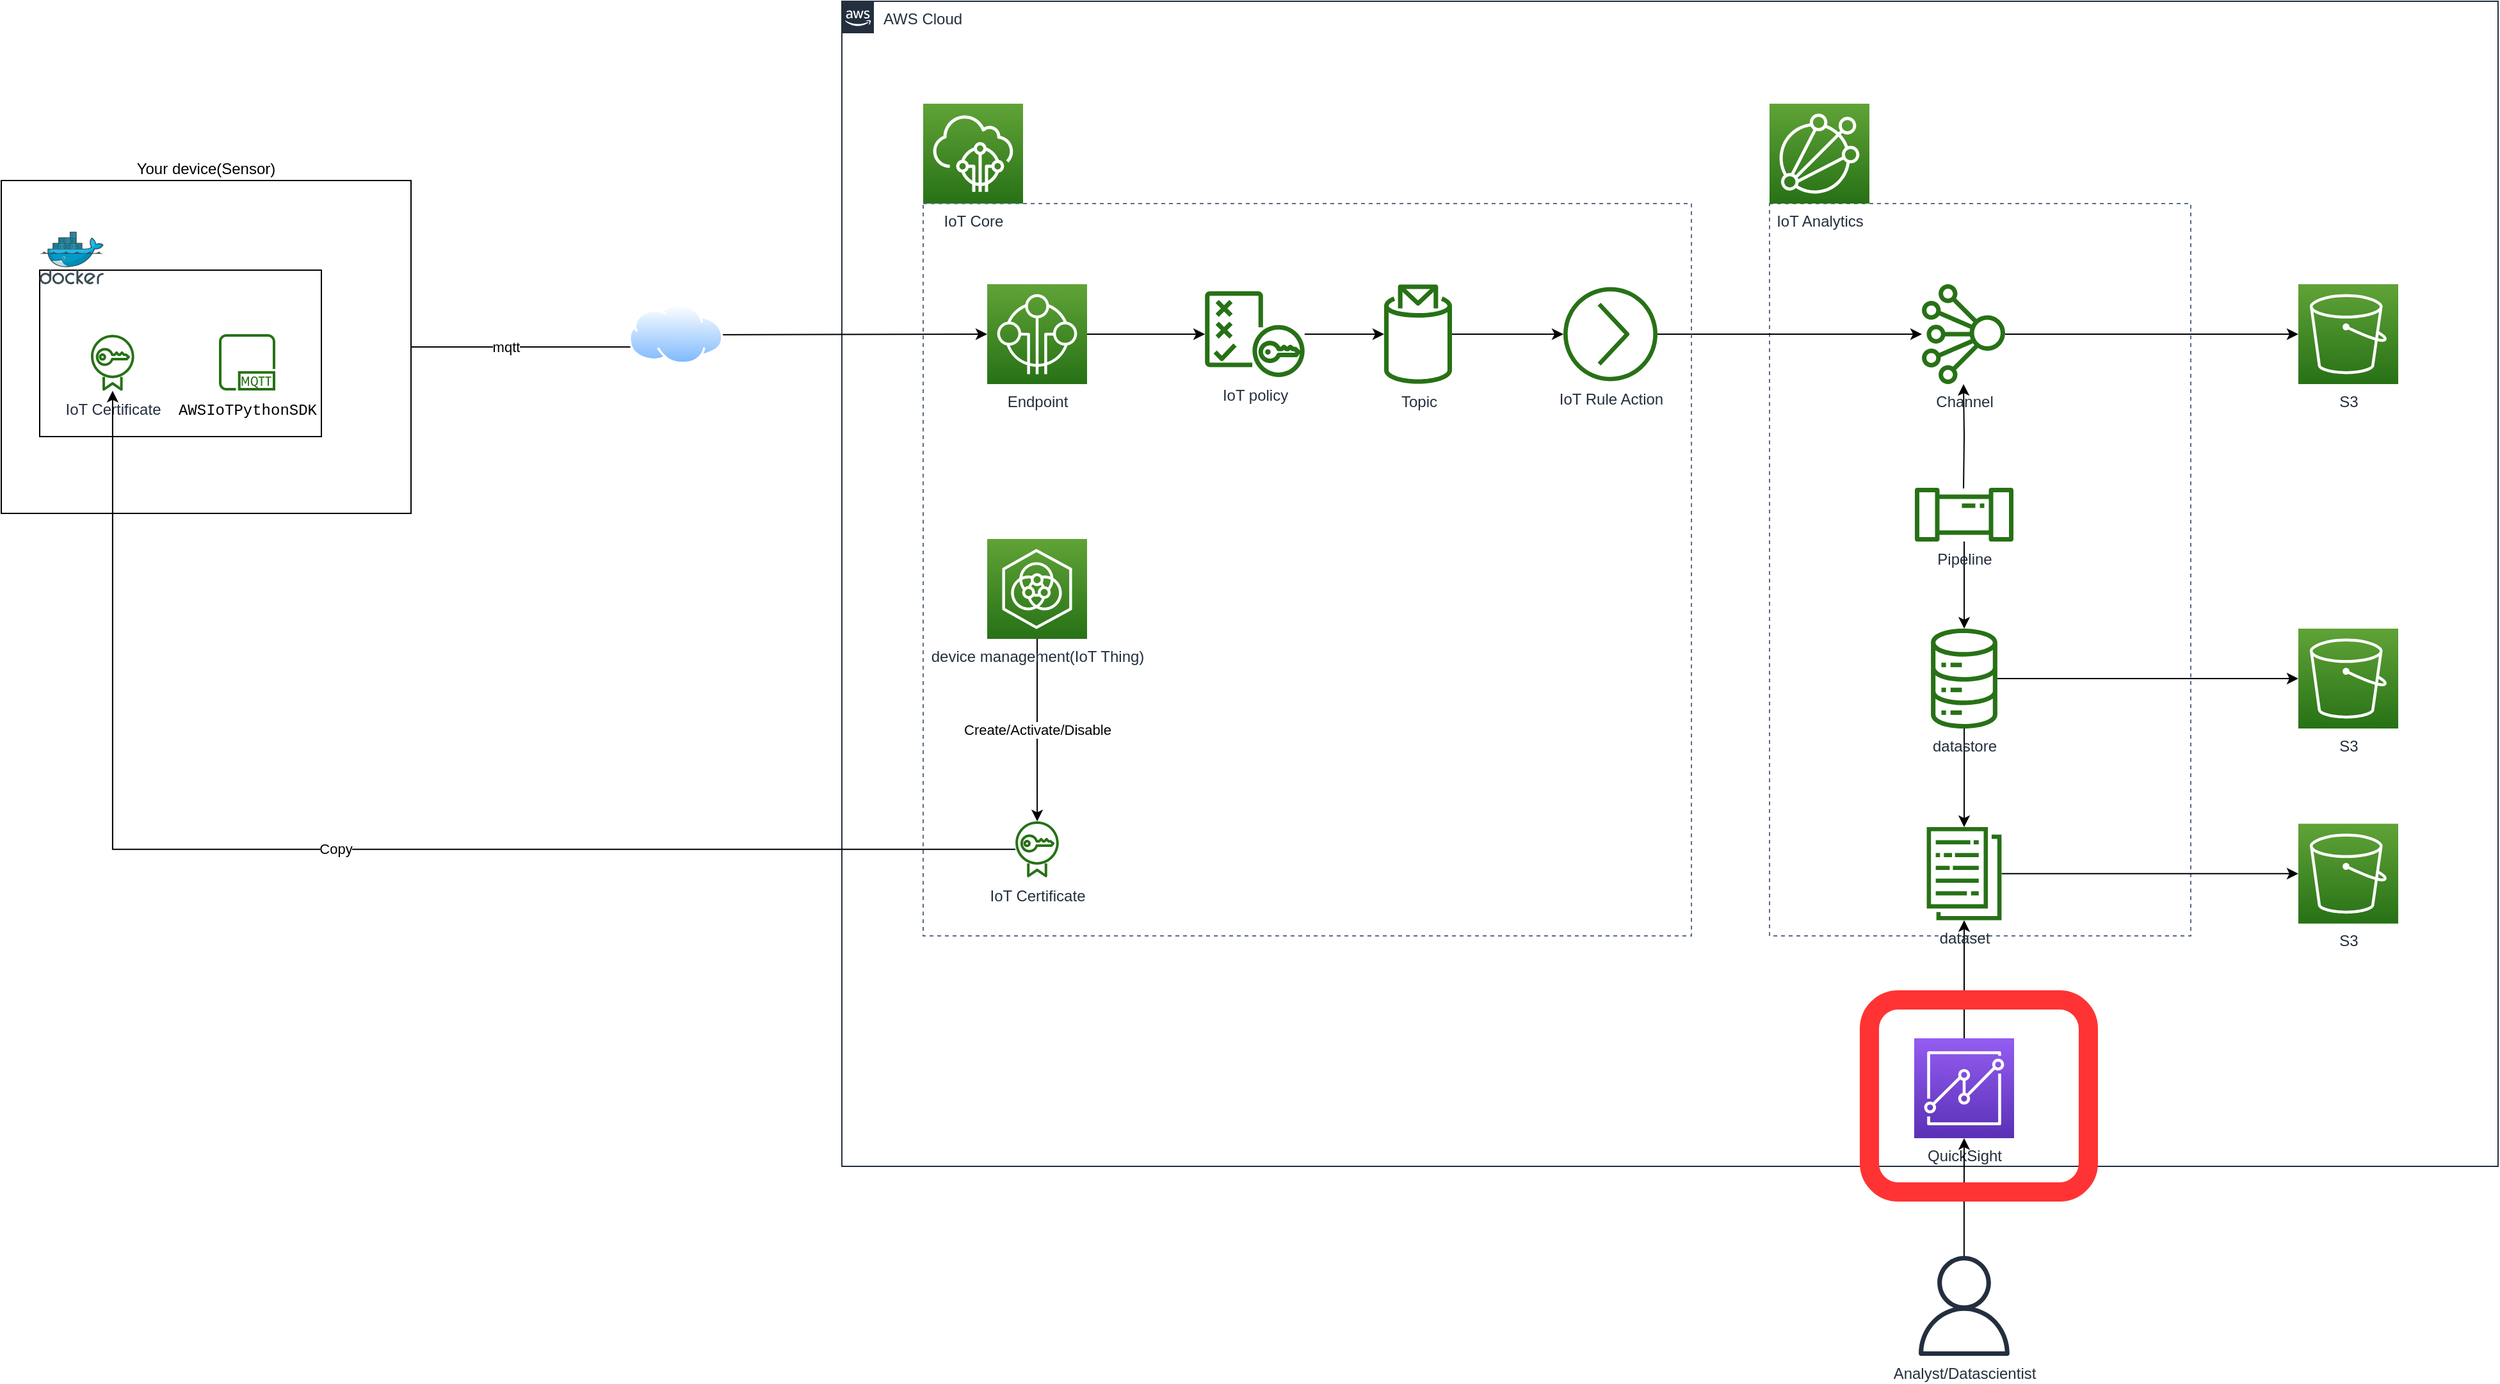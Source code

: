 <mxfile version="13.9.5" type="device"><diagram id="itCqos71LzBazKahouQS" name="Page-1"><mxGraphModel dx="1759" dy="1771" grid="1" gridSize="10" guides="1" tooltips="1" connect="1" arrows="1" fold="1" page="1" pageScale="1" pageWidth="827" pageHeight="1169" math="0" shadow="0"><root><mxCell id="0"/><mxCell id="1" parent="0"/><mxCell id="47xqDn9ZzX8lSBzLMQJz-2" value="AWS Cloud" style="points=[[0,0],[0.25,0],[0.5,0],[0.75,0],[1,0],[1,0.25],[1,0.5],[1,0.75],[1,1],[0.75,1],[0.5,1],[0.25,1],[0,1],[0,0.75],[0,0.5],[0,0.25]];outlineConnect=0;gradientColor=none;html=1;whiteSpace=wrap;fontSize=12;fontStyle=0;shape=mxgraph.aws4.group;grIcon=mxgraph.aws4.group_aws_cloud_alt;strokeColor=#232F3E;fillColor=none;verticalAlign=top;align=left;spacingLeft=30;fontColor=#232F3E;dashed=0;" parent="1" vertex="1"><mxGeometry x="516.5" y="-60" width="1293.5" height="910" as="geometry"/></mxCell><mxCell id="47xqDn9ZzX8lSBzLMQJz-29" value="" style="fillColor=none;strokeColor=#5A6C86;dashed=1;verticalAlign=top;fontStyle=0;fontColor=#5A6C86;" parent="1" vertex="1"><mxGeometry x="1241" y="98" width="329" height="572" as="geometry"/></mxCell><mxCell id="gyymF3SNmLWiR73jd6st-2" value="Your device(Sensor)" style="rounded=0;whiteSpace=wrap;html=1;labelPosition=center;verticalLabelPosition=top;align=center;verticalAlign=bottom;" parent="1" vertex="1"><mxGeometry x="-140" y="80" width="320" height="260" as="geometry"/></mxCell><mxCell id="47xqDn9ZzX8lSBzLMQJz-7" value="" style="rounded=0;whiteSpace=wrap;html=1;" parent="1" vertex="1"><mxGeometry x="-110" y="150" width="220" height="130" as="geometry"/></mxCell><mxCell id="gyymF3SNmLWiR73jd6st-5" value="x" style="edgeStyle=orthogonalEdgeStyle;rounded=0;orthogonalLoop=1;jettySize=auto;html=1;" parent="1" source="gyymF3SNmLWiR73jd6st-2" edge="1"><mxGeometry relative="1" as="geometry"><mxPoint x="630" y="200" as="targetPoint"/></mxGeometry></mxCell><mxCell id="gyymF3SNmLWiR73jd6st-9" value="mqtt" style="edgeLabel;html=1;align=center;verticalAlign=middle;resizable=0;points=[];" parent="gyymF3SNmLWiR73jd6st-5" vertex="1" connectable="0"><mxGeometry x="-0.293" y="-1" relative="1" as="geometry"><mxPoint x="-89" y="-1" as="offset"/></mxGeometry></mxCell><mxCell id="47xqDn9ZzX8lSBzLMQJz-1" value="" style="aspect=fixed;perimeter=ellipsePerimeter;html=1;align=center;shadow=0;dashed=0;spacingTop=3;image;image=img/lib/active_directory/internet_cloud.svg;" parent="1" vertex="1"><mxGeometry x="350" y="176.75" width="73.81" height="46.5" as="geometry"/></mxCell><mxCell id="47xqDn9ZzX8lSBzLMQJz-3" value="IoT Certificate" style="outlineConnect=0;fontColor=#232F3E;gradientColor=none;fillColor=#277116;strokeColor=none;dashed=0;verticalLabelPosition=bottom;verticalAlign=top;align=center;html=1;fontSize=12;fontStyle=0;aspect=fixed;pointerEvents=1;shape=mxgraph.aws4.certificate_manager;" parent="1" vertex="1"><mxGeometry x="-70" y="200" width="33.85" height="44.75" as="geometry"/></mxCell><mxCell id="47xqDn9ZzX8lSBzLMQJz-4" value="&lt;div style=&quot;font-family: &amp;#34;menlo&amp;#34; , &amp;#34;monaco&amp;#34; , &amp;#34;courier new&amp;#34; , monospace ; line-height: 18px&quot;&gt;&lt;span style=&quot;background-color: rgb(255 , 255 , 255)&quot;&gt;&lt;font color=&quot;#000000&quot;&gt;AWSIoTPythonSDK&lt;/font&gt;&lt;/span&gt;&lt;/div&gt;" style="outlineConnect=0;fontColor=#232F3E;gradientColor=none;fillColor=#277116;strokeColor=none;dashed=0;verticalLabelPosition=bottom;verticalAlign=top;align=center;html=1;fontSize=12;fontStyle=0;aspect=fixed;pointerEvents=1;shape=mxgraph.aws4.mqtt_protocol;" parent="1" vertex="1"><mxGeometry x="30" y="200" width="44" height="44" as="geometry"/></mxCell><mxCell id="47xqDn9ZzX8lSBzLMQJz-5" value="" style="aspect=fixed;html=1;points=[];align=center;image;fontSize=12;image=img/lib/mscae/Docker.svg;" parent="1" vertex="1"><mxGeometry x="-110" y="120" width="50" height="41" as="geometry"/></mxCell><mxCell id="47xqDn9ZzX8lSBzLMQJz-13" style="edgeStyle=orthogonalEdgeStyle;rounded=0;orthogonalLoop=1;jettySize=auto;html=1;" parent="1" source="47xqDn9ZzX8lSBzLMQJz-10" target="47xqDn9ZzX8lSBzLMQJz-11" edge="1"><mxGeometry relative="1" as="geometry"/></mxCell><mxCell id="47xqDn9ZzX8lSBzLMQJz-10" value="Endpoint" style="outlineConnect=0;fontColor=#232F3E;gradientColor=#60A337;gradientDirection=north;fillColor=#277116;strokeColor=#ffffff;dashed=0;verticalLabelPosition=bottom;verticalAlign=top;align=center;html=1;fontSize=12;fontStyle=0;aspect=fixed;shape=mxgraph.aws4.resourceIcon;resIcon=mxgraph.aws4.internet_of_things;" parent="1" vertex="1"><mxGeometry x="630" y="161" width="78" height="78" as="geometry"/></mxCell><mxCell id="47xqDn9ZzX8lSBzLMQJz-14" style="edgeStyle=orthogonalEdgeStyle;rounded=0;orthogonalLoop=1;jettySize=auto;html=1;" parent="1" source="47xqDn9ZzX8lSBzLMQJz-11" target="47xqDn9ZzX8lSBzLMQJz-12" edge="1"><mxGeometry relative="1" as="geometry"/></mxCell><mxCell id="47xqDn9ZzX8lSBzLMQJz-11" value="IoT policy" style="outlineConnect=0;fontColor=#232F3E;gradientColor=none;fillColor=#277116;strokeColor=none;dashed=0;verticalLabelPosition=bottom;verticalAlign=top;align=center;html=1;fontSize=12;fontStyle=0;aspect=fixed;pointerEvents=1;shape=mxgraph.aws4.policy;" parent="1" vertex="1"><mxGeometry x="800" y="166.5" width="78" height="67" as="geometry"/></mxCell><mxCell id="47xqDn9ZzX8lSBzLMQJz-26" style="edgeStyle=orthogonalEdgeStyle;rounded=0;orthogonalLoop=1;jettySize=auto;html=1;" parent="1" source="47xqDn9ZzX8lSBzLMQJz-12" target="47xqDn9ZzX8lSBzLMQJz-22" edge="1"><mxGeometry relative="1" as="geometry"/></mxCell><mxCell id="47xqDn9ZzX8lSBzLMQJz-12" value="Topic" style="outlineConnect=0;fontColor=#232F3E;gradientColor=none;fillColor=#277116;strokeColor=none;dashed=0;verticalLabelPosition=bottom;verticalAlign=top;align=center;html=1;fontSize=12;fontStyle=0;aspect=fixed;pointerEvents=1;shape=mxgraph.aws4.topic_2;" parent="1" vertex="1"><mxGeometry x="940" y="161" width="53" height="78" as="geometry"/></mxCell><mxCell id="47xqDn9ZzX8lSBzLMQJz-20" value="Create/Activate/Disable" style="edgeStyle=orthogonalEdgeStyle;rounded=0;orthogonalLoop=1;jettySize=auto;html=1;" parent="1" source="47xqDn9ZzX8lSBzLMQJz-15" target="47xqDn9ZzX8lSBzLMQJz-19" edge="1"><mxGeometry relative="1" as="geometry"/></mxCell><mxCell id="47xqDn9ZzX8lSBzLMQJz-15" value="device management(IoT Thing)" style="outlineConnect=0;fontColor=#232F3E;gradientColor=#60A337;gradientDirection=north;fillColor=#277116;strokeColor=#ffffff;dashed=0;verticalLabelPosition=bottom;verticalAlign=top;align=center;html=1;fontSize=12;fontStyle=0;aspect=fixed;shape=mxgraph.aws4.resourceIcon;resIcon=mxgraph.aws4.iot_device_management;" parent="1" vertex="1"><mxGeometry x="630" y="360" width="78" height="78" as="geometry"/></mxCell><mxCell id="47xqDn9ZzX8lSBzLMQJz-21" value="Copy" style="edgeStyle=orthogonalEdgeStyle;rounded=0;orthogonalLoop=1;jettySize=auto;html=1;" parent="1" source="47xqDn9ZzX8lSBzLMQJz-19" target="47xqDn9ZzX8lSBzLMQJz-3" edge="1"><mxGeometry relative="1" as="geometry"/></mxCell><mxCell id="47xqDn9ZzX8lSBzLMQJz-19" value="IoT Certificate" style="outlineConnect=0;fontColor=#232F3E;gradientColor=none;fillColor=#277116;strokeColor=none;dashed=0;verticalLabelPosition=bottom;verticalAlign=top;align=center;html=1;fontSize=12;fontStyle=0;aspect=fixed;pointerEvents=1;shape=mxgraph.aws4.certificate_manager;" parent="1" vertex="1"><mxGeometry x="652.07" y="580" width="33.85" height="44.75" as="geometry"/></mxCell><mxCell id="47xqDn9ZzX8lSBzLMQJz-25" style="edgeStyle=orthogonalEdgeStyle;rounded=0;orthogonalLoop=1;jettySize=auto;html=1;" parent="1" source="47xqDn9ZzX8lSBzLMQJz-22" target="47xqDn9ZzX8lSBzLMQJz-24" edge="1"><mxGeometry relative="1" as="geometry"/></mxCell><mxCell id="47xqDn9ZzX8lSBzLMQJz-22" value="IoT Rule Action" style="outlineConnect=0;fontColor=#232F3E;gradientColor=none;fillColor=#277116;strokeColor=none;dashed=0;verticalLabelPosition=bottom;verticalAlign=top;align=center;html=1;fontSize=12;fontStyle=0;aspect=fixed;pointerEvents=1;shape=mxgraph.aws4.action;" parent="1" vertex="1"><mxGeometry x="1080" y="163.25" width="73.5" height="73.5" as="geometry"/></mxCell><mxCell id="47xqDn9ZzX8lSBzLMQJz-34" style="edgeStyle=orthogonalEdgeStyle;rounded=0;orthogonalLoop=1;jettySize=auto;html=1;" parent="1" source="47xqDn9ZzX8lSBzLMQJz-24" target="47xqDn9ZzX8lSBzLMQJz-33" edge="1"><mxGeometry relative="1" as="geometry"/></mxCell><mxCell id="47xqDn9ZzX8lSBzLMQJz-24" value="Channel" style="outlineConnect=0;fontColor=#232F3E;gradientColor=none;fillColor=#277116;strokeColor=none;dashed=0;verticalLabelPosition=bottom;verticalAlign=top;align=center;html=1;fontSize=12;fontStyle=0;aspect=fixed;pointerEvents=1;shape=mxgraph.aws4.iot_analytics_channel;" parent="1" vertex="1"><mxGeometry x="1360" y="161" width="65" height="78" as="geometry"/></mxCell><mxCell id="47xqDn9ZzX8lSBzLMQJz-27" value="IoT Core" style="outlineConnect=0;fontColor=#232F3E;gradientColor=#60A337;gradientDirection=north;fillColor=#277116;strokeColor=#ffffff;dashed=0;verticalLabelPosition=bottom;verticalAlign=top;align=center;html=1;fontSize=12;fontStyle=0;aspect=fixed;shape=mxgraph.aws4.resourceIcon;resIcon=mxgraph.aws4.iot_core;" parent="1" vertex="1"><mxGeometry x="580" y="20" width="78" height="78" as="geometry"/></mxCell><mxCell id="47xqDn9ZzX8lSBzLMQJz-28" value="" style="fillColor=none;strokeColor=#5A6C86;dashed=1;verticalAlign=top;fontStyle=0;fontColor=#5A6C86;" parent="1" vertex="1"><mxGeometry x="580" y="98" width="600" height="572" as="geometry"/></mxCell><mxCell id="47xqDn9ZzX8lSBzLMQJz-31" value="IoT Analytics" style="outlineConnect=0;fontColor=#232F3E;gradientColor=#60A337;gradientDirection=north;fillColor=#277116;strokeColor=#ffffff;dashed=0;verticalLabelPosition=bottom;verticalAlign=top;align=center;html=1;fontSize=12;fontStyle=0;aspect=fixed;shape=mxgraph.aws4.resourceIcon;resIcon=mxgraph.aws4.iot_analytics;" parent="1" vertex="1"><mxGeometry x="1241" y="20" width="78" height="78" as="geometry"/></mxCell><mxCell id="47xqDn9ZzX8lSBzLMQJz-33" value="S3" style="outlineConnect=0;fontColor=#232F3E;gradientColor=#60A337;gradientDirection=north;fillColor=#277116;strokeColor=#ffffff;dashed=0;verticalLabelPosition=bottom;verticalAlign=top;align=center;html=1;fontSize=12;fontStyle=0;aspect=fixed;shape=mxgraph.aws4.resourceIcon;resIcon=mxgraph.aws4.s3;" parent="1" vertex="1"><mxGeometry x="1654" y="161" width="78" height="78" as="geometry"/></mxCell><mxCell id="OE9prMnzegwcWFXXLcgy-2" style="edgeStyle=orthogonalEdgeStyle;rounded=0;orthogonalLoop=1;jettySize=auto;html=1;" parent="1" target="47xqDn9ZzX8lSBzLMQJz-24" edge="1"><mxGeometry relative="1" as="geometry"><mxPoint x="1392.529" y="320.551" as="sourcePoint"/></mxGeometry></mxCell><mxCell id="OE9prMnzegwcWFXXLcgy-6" style="edgeStyle=orthogonalEdgeStyle;rounded=0;orthogonalLoop=1;jettySize=auto;html=1;" parent="1" source="OE9prMnzegwcWFXXLcgy-4" target="OE9prMnzegwcWFXXLcgy-5" edge="1"><mxGeometry relative="1" as="geometry"/></mxCell><mxCell id="OE9prMnzegwcWFXXLcgy-4" value="Pipeline" style="outlineConnect=0;fontColor=#232F3E;gradientColor=none;fillColor=#277116;strokeColor=none;dashed=0;verticalLabelPosition=bottom;verticalAlign=top;align=center;html=1;fontSize=12;fontStyle=0;aspect=fixed;pointerEvents=1;shape=mxgraph.aws4.iot_analytics_pipeline;" parent="1" vertex="1"><mxGeometry x="1354" y="320" width="78" height="42" as="geometry"/></mxCell><mxCell id="OE9prMnzegwcWFXXLcgy-8" style="edgeStyle=orthogonalEdgeStyle;rounded=0;orthogonalLoop=1;jettySize=auto;html=1;" parent="1" source="OE9prMnzegwcWFXXLcgy-5" target="OE9prMnzegwcWFXXLcgy-7" edge="1"><mxGeometry relative="1" as="geometry"/></mxCell><mxCell id="L2VRMpiquRIoICK2LSJ_-4" style="edgeStyle=orthogonalEdgeStyle;rounded=0;orthogonalLoop=1;jettySize=auto;html=1;" edge="1" parent="1" source="OE9prMnzegwcWFXXLcgy-5" target="L2VRMpiquRIoICK2LSJ_-2"><mxGeometry relative="1" as="geometry"/></mxCell><mxCell id="OE9prMnzegwcWFXXLcgy-5" value="datastore" style="outlineConnect=0;fontColor=#232F3E;gradientColor=none;fillColor=#277116;strokeColor=none;dashed=0;verticalLabelPosition=bottom;verticalAlign=top;align=center;html=1;fontSize=12;fontStyle=0;aspect=fixed;pointerEvents=1;shape=mxgraph.aws4.iot_analytics_data_store;" parent="1" vertex="1"><mxGeometry x="1366" y="430" width="54" height="78" as="geometry"/></mxCell><mxCell id="OE9prMnzegwcWFXXLcgy-7" value="S3" style="outlineConnect=0;fontColor=#232F3E;gradientColor=#60A337;gradientDirection=north;fillColor=#277116;strokeColor=#ffffff;dashed=0;verticalLabelPosition=bottom;verticalAlign=top;align=center;html=1;fontSize=12;fontStyle=0;aspect=fixed;shape=mxgraph.aws4.resourceIcon;resIcon=mxgraph.aws4.s3;" parent="1" vertex="1"><mxGeometry x="1654" y="430" width="78" height="78" as="geometry"/></mxCell><mxCell id="L2VRMpiquRIoICK2LSJ_-6" style="edgeStyle=orthogonalEdgeStyle;rounded=0;orthogonalLoop=1;jettySize=auto;html=1;" edge="1" parent="1" source="L2VRMpiquRIoICK2LSJ_-1" target="L2VRMpiquRIoICK2LSJ_-2"><mxGeometry relative="1" as="geometry"/></mxCell><mxCell id="L2VRMpiquRIoICK2LSJ_-1" value="QuickSight" style="outlineConnect=0;fontColor=#232F3E;gradientColor=#945DF2;gradientDirection=north;fillColor=#5A30B5;strokeColor=#ffffff;dashed=0;verticalLabelPosition=bottom;verticalAlign=top;align=center;html=1;fontSize=12;fontStyle=0;aspect=fixed;shape=mxgraph.aws4.resourceIcon;resIcon=mxgraph.aws4.quicksight;" vertex="1" parent="1"><mxGeometry x="1354" y="750" width="78" height="78" as="geometry"/></mxCell><mxCell id="L2VRMpiquRIoICK2LSJ_-7" style="edgeStyle=orthogonalEdgeStyle;rounded=0;orthogonalLoop=1;jettySize=auto;html=1;" edge="1" parent="1" source="L2VRMpiquRIoICK2LSJ_-2" target="L2VRMpiquRIoICK2LSJ_-5"><mxGeometry relative="1" as="geometry"/></mxCell><mxCell id="L2VRMpiquRIoICK2LSJ_-2" value="dataset" style="outlineConnect=0;fontColor=#232F3E;gradientColor=none;fillColor=#277116;strokeColor=none;dashed=0;verticalLabelPosition=bottom;verticalAlign=top;align=center;html=1;fontSize=12;fontStyle=0;aspect=fixed;pointerEvents=1;shape=mxgraph.aws4.data_set;" vertex="1" parent="1"><mxGeometry x="1363.62" y="585" width="58.76" height="72.75" as="geometry"/></mxCell><mxCell id="L2VRMpiquRIoICK2LSJ_-5" value="S3" style="outlineConnect=0;fontColor=#232F3E;gradientColor=#60A337;gradientDirection=north;fillColor=#277116;strokeColor=#ffffff;dashed=0;verticalLabelPosition=bottom;verticalAlign=top;align=center;html=1;fontSize=12;fontStyle=0;aspect=fixed;shape=mxgraph.aws4.resourceIcon;resIcon=mxgraph.aws4.s3;" vertex="1" parent="1"><mxGeometry x="1654" y="582.38" width="78" height="78" as="geometry"/></mxCell><mxCell id="L2VRMpiquRIoICK2LSJ_-9" style="edgeStyle=orthogonalEdgeStyle;rounded=0;orthogonalLoop=1;jettySize=auto;html=1;" edge="1" parent="1" source="L2VRMpiquRIoICK2LSJ_-8" target="L2VRMpiquRIoICK2LSJ_-1"><mxGeometry relative="1" as="geometry"/></mxCell><mxCell id="L2VRMpiquRIoICK2LSJ_-8" value="Analyst/Datascientist" style="outlineConnect=0;fontColor=#232F3E;gradientColor=none;fillColor=#232F3E;strokeColor=none;dashed=0;verticalLabelPosition=bottom;verticalAlign=top;align=center;html=1;fontSize=12;fontStyle=0;aspect=fixed;pointerEvents=1;shape=mxgraph.aws4.user;" vertex="1" parent="1"><mxGeometry x="1354" y="920" width="78" height="78" as="geometry"/></mxCell><mxCell id="L2VRMpiquRIoICK2LSJ_-10" value="" style="rounded=1;whiteSpace=wrap;html=1;strokeWidth=15;fillColor=none;strokeColor=#FF3333;" vertex="1" parent="1"><mxGeometry x="1319" y="720" width="171" height="150" as="geometry"/></mxCell></root></mxGraphModel></diagram></mxfile>